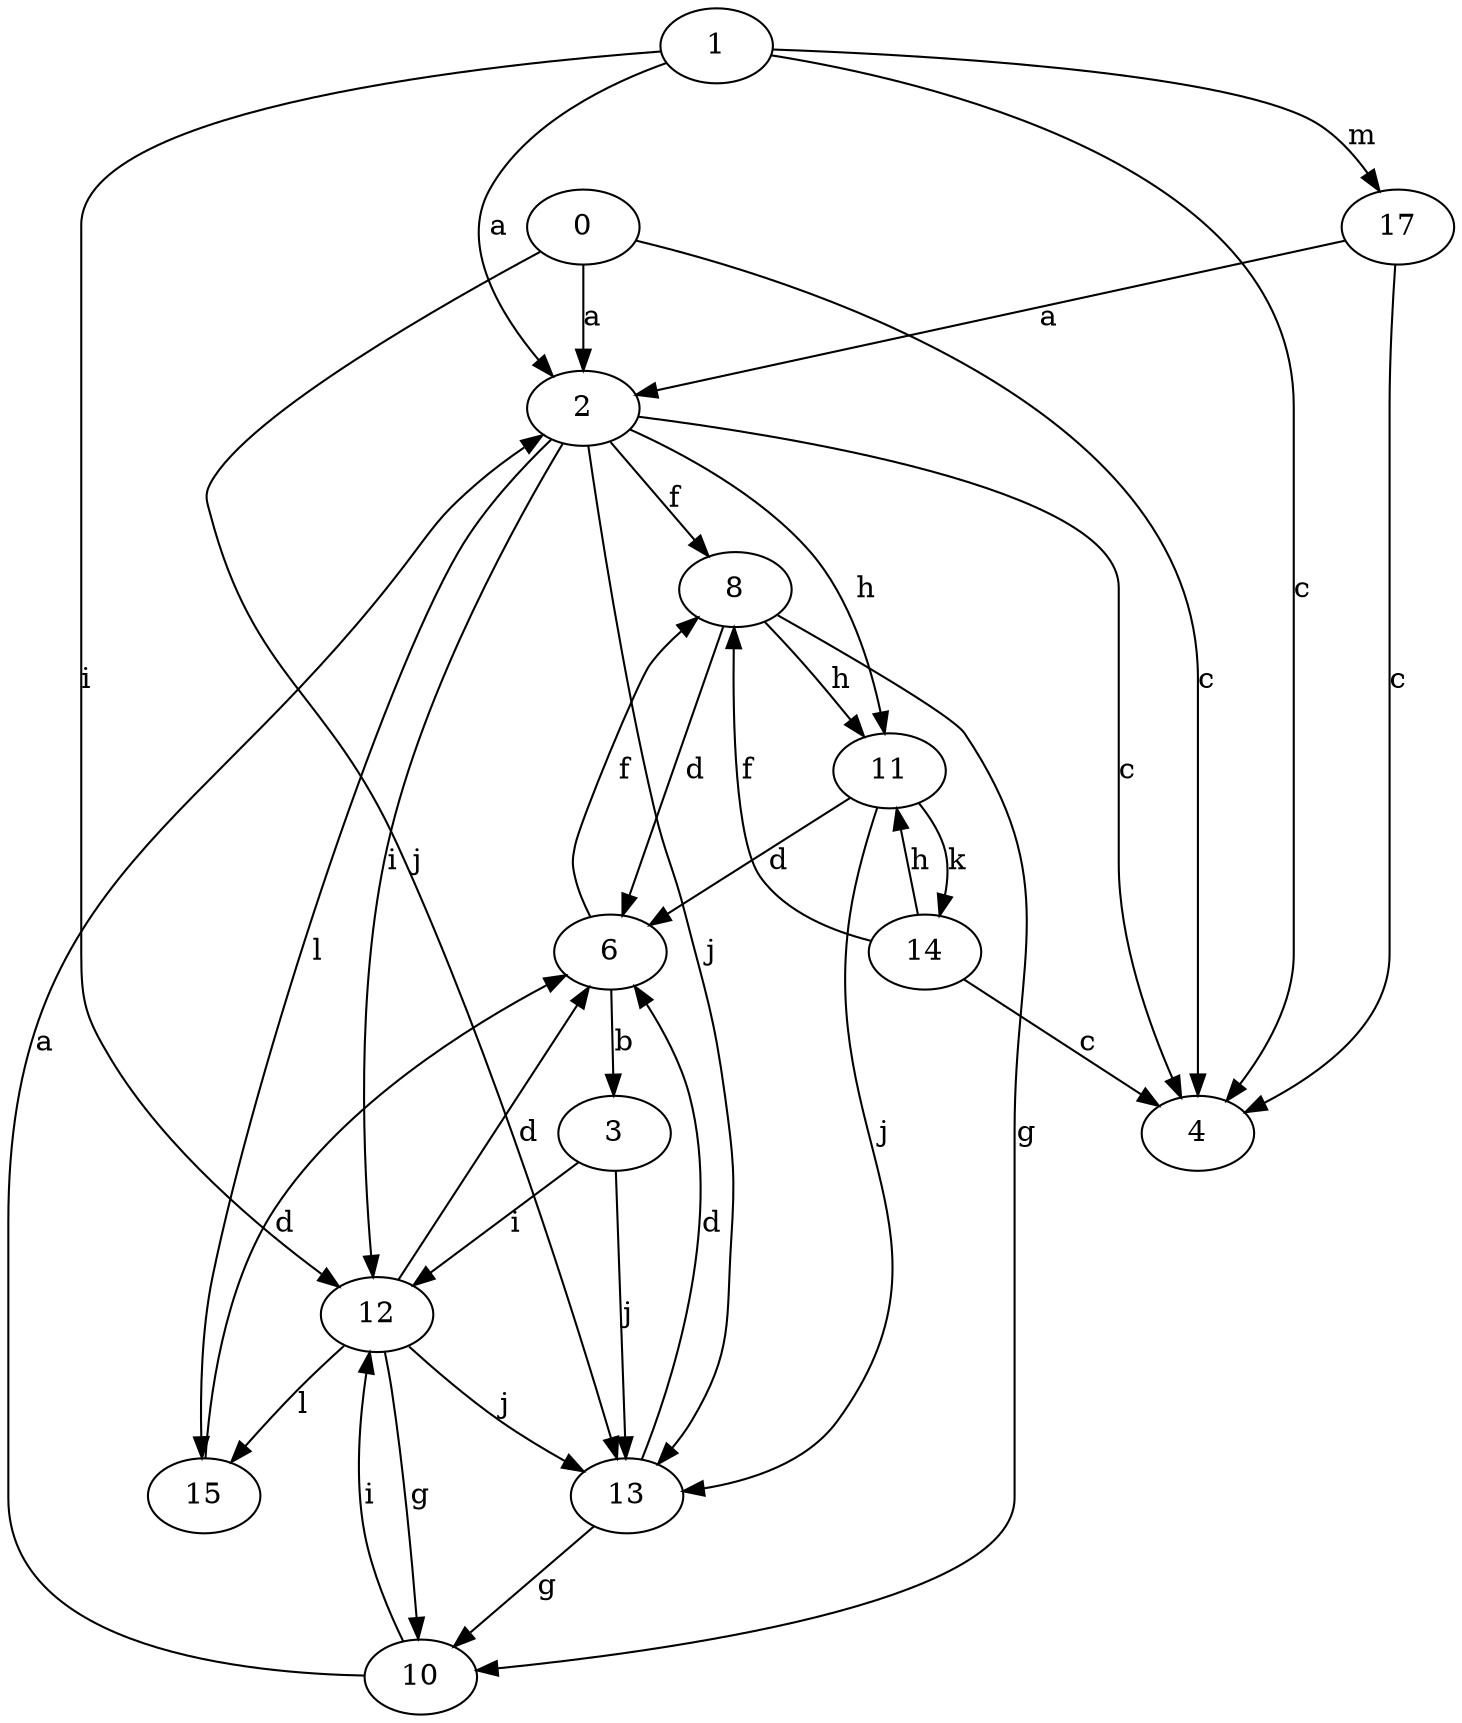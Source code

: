 strict digraph  {
1;
2;
3;
4;
6;
0;
8;
10;
11;
12;
13;
14;
15;
17;
1 -> 2  [label=a];
1 -> 4  [label=c];
1 -> 12  [label=i];
1 -> 17  [label=m];
2 -> 4  [label=c];
2 -> 8  [label=f];
2 -> 11  [label=h];
2 -> 12  [label=i];
2 -> 13  [label=j];
2 -> 15  [label=l];
3 -> 12  [label=i];
3 -> 13  [label=j];
6 -> 3  [label=b];
6 -> 8  [label=f];
0 -> 2  [label=a];
0 -> 4  [label=c];
0 -> 13  [label=j];
8 -> 6  [label=d];
8 -> 10  [label=g];
8 -> 11  [label=h];
10 -> 2  [label=a];
10 -> 12  [label=i];
11 -> 6  [label=d];
11 -> 13  [label=j];
11 -> 14  [label=k];
12 -> 6  [label=d];
12 -> 10  [label=g];
12 -> 13  [label=j];
12 -> 15  [label=l];
13 -> 6  [label=d];
13 -> 10  [label=g];
14 -> 4  [label=c];
14 -> 8  [label=f];
14 -> 11  [label=h];
15 -> 6  [label=d];
17 -> 2  [label=a];
17 -> 4  [label=c];
}

